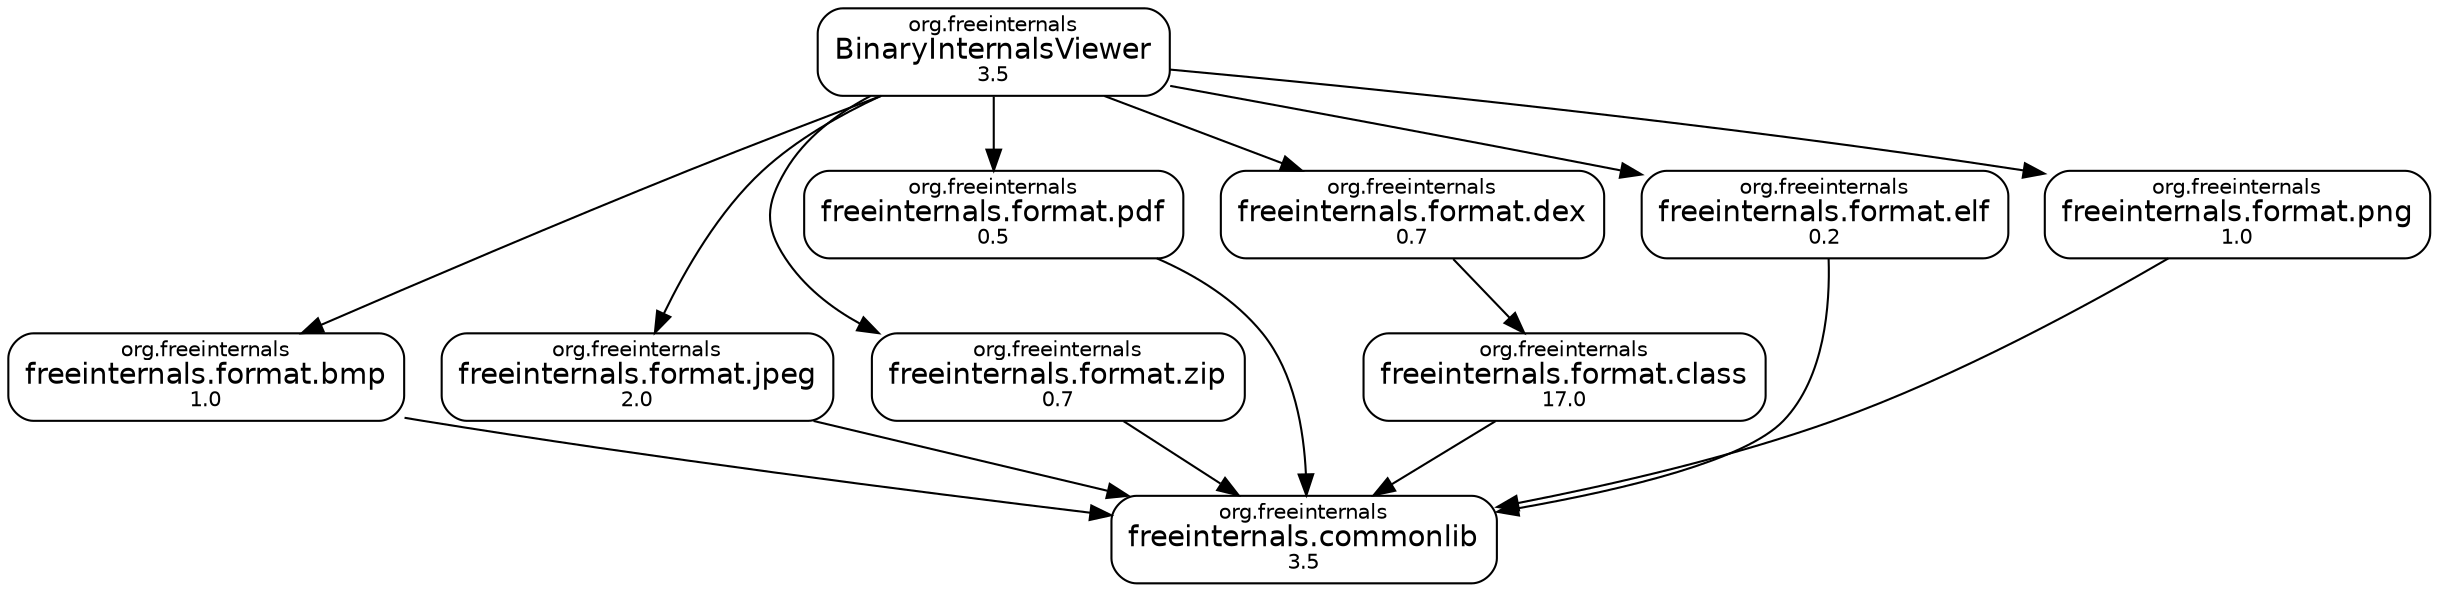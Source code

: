 digraph "freeinternals" {
  node [shape="box",style="rounded",fontname="Helvetica",fontsize="14"]
  edge [fontsize="10",fontname="Helvetica"]

  // Node Definitions:
  "org.freeinternals:freeinternals.format.class:jar:compile"[label=<<font point-size="10">org.freeinternals</font><br/>freeinternals.format.class<font point-size="10"><br/>17.0</font>>]
  "org.freeinternals:freeinternals.commonlib:jar:compile"[label=<<font point-size="10">org.freeinternals</font><br/>freeinternals.commonlib<font point-size="10"><br/>3.5</font>>]
  "org.freeinternals:freeinternals.format.bmp:jar:compile"[label=<<font point-size="10">org.freeinternals</font><br/>freeinternals.format.bmp<font point-size="10"><br/>1.0</font>>]
  "org.freeinternals:freeinternals.format.jpeg:jar:compile"[label=<<font point-size="10">org.freeinternals</font><br/>freeinternals.format.jpeg<font point-size="10"><br/>2.0</font>>]
  "org.freeinternals:freeinternals.format.zip:jar:compile"[label=<<font point-size="10">org.freeinternals</font><br/>freeinternals.format.zip<font point-size="10"><br/>0.7</font>>]
  "org.freeinternals:freeinternals.format.pdf:jar:compile"[label=<<font point-size="10">org.freeinternals</font><br/>freeinternals.format.pdf<font point-size="10"><br/>0.5</font>>]
  "org.freeinternals:freeinternals.format.dex:jar:compile"[label=<<font point-size="10">org.freeinternals</font><br/>freeinternals.format.dex<font point-size="10"><br/>0.7</font>>]
  "org.freeinternals:freeinternals.format.elf:jar:compile"[label=<<font point-size="10">org.freeinternals</font><br/>freeinternals.format.elf<font point-size="10"><br/>0.2</font>>]
  "org.freeinternals:freeinternals.format.png:jar:compile"[label=<<font point-size="10">org.freeinternals</font><br/>freeinternals.format.png<font point-size="10"><br/>1.0</font>>]
  "org.freeinternals:BinaryInternalsViewer:jar:compile"[label=<<font point-size="10">org.freeinternals</font><br/>BinaryInternalsViewer<font point-size="10"><br/>3.5</font>>]

  // Edge Definitions:
  "org.freeinternals:freeinternals.format.class:jar:compile" -> "org.freeinternals:freeinternals.commonlib:jar:compile"
  "org.freeinternals:freeinternals.format.bmp:jar:compile" -> "org.freeinternals:freeinternals.commonlib:jar:compile"
  "org.freeinternals:freeinternals.format.jpeg:jar:compile" -> "org.freeinternals:freeinternals.commonlib:jar:compile"
  "org.freeinternals:freeinternals.format.zip:jar:compile" -> "org.freeinternals:freeinternals.commonlib:jar:compile"
  "org.freeinternals:freeinternals.format.pdf:jar:compile" -> "org.freeinternals:freeinternals.commonlib:jar:compile"
  "org.freeinternals:freeinternals.format.dex:jar:compile" -> "org.freeinternals:freeinternals.format.class:jar:compile"
  "org.freeinternals:freeinternals.format.elf:jar:compile" -> "org.freeinternals:freeinternals.commonlib:jar:compile"
  "org.freeinternals:freeinternals.format.png:jar:compile" -> "org.freeinternals:freeinternals.commonlib:jar:compile"
  "org.freeinternals:BinaryInternalsViewer:jar:compile" -> "org.freeinternals:freeinternals.format.bmp:jar:compile"
  "org.freeinternals:BinaryInternalsViewer:jar:compile" -> "org.freeinternals:freeinternals.format.jpeg:jar:compile"
  "org.freeinternals:BinaryInternalsViewer:jar:compile" -> "org.freeinternals:freeinternals.format.zip:jar:compile"
  "org.freeinternals:BinaryInternalsViewer:jar:compile" -> "org.freeinternals:freeinternals.format.pdf:jar:compile"
  "org.freeinternals:BinaryInternalsViewer:jar:compile" -> "org.freeinternals:freeinternals.format.dex:jar:compile"
  "org.freeinternals:BinaryInternalsViewer:jar:compile" -> "org.freeinternals:freeinternals.format.elf:jar:compile"
  "org.freeinternals:BinaryInternalsViewer:jar:compile" -> "org.freeinternals:freeinternals.format.png:jar:compile"
}